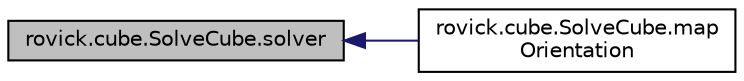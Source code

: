 digraph "rovick.cube.SolveCube.solver"
{
  edge [fontname="Helvetica",fontsize="10",labelfontname="Helvetica",labelfontsize="10"];
  node [fontname="Helvetica",fontsize="10",shape=record];
  rankdir="LR";
  Node13 [label="rovick.cube.SolveCube.solver",height=0.2,width=0.4,color="black", fillcolor="grey75", style="filled", fontcolor="black"];
  Node13 -> Node14 [dir="back",color="midnightblue",fontsize="10",style="solid",fontname="Helvetica"];
  Node14 [label="rovick.cube.SolveCube.map\lOrientation",height=0.2,width=0.4,color="black", fillcolor="white", style="filled",URL="$classrovick_1_1cube_1_1SolveCube.html#a186c3856f2f6f22ad25603acb34dc02d"];
}
